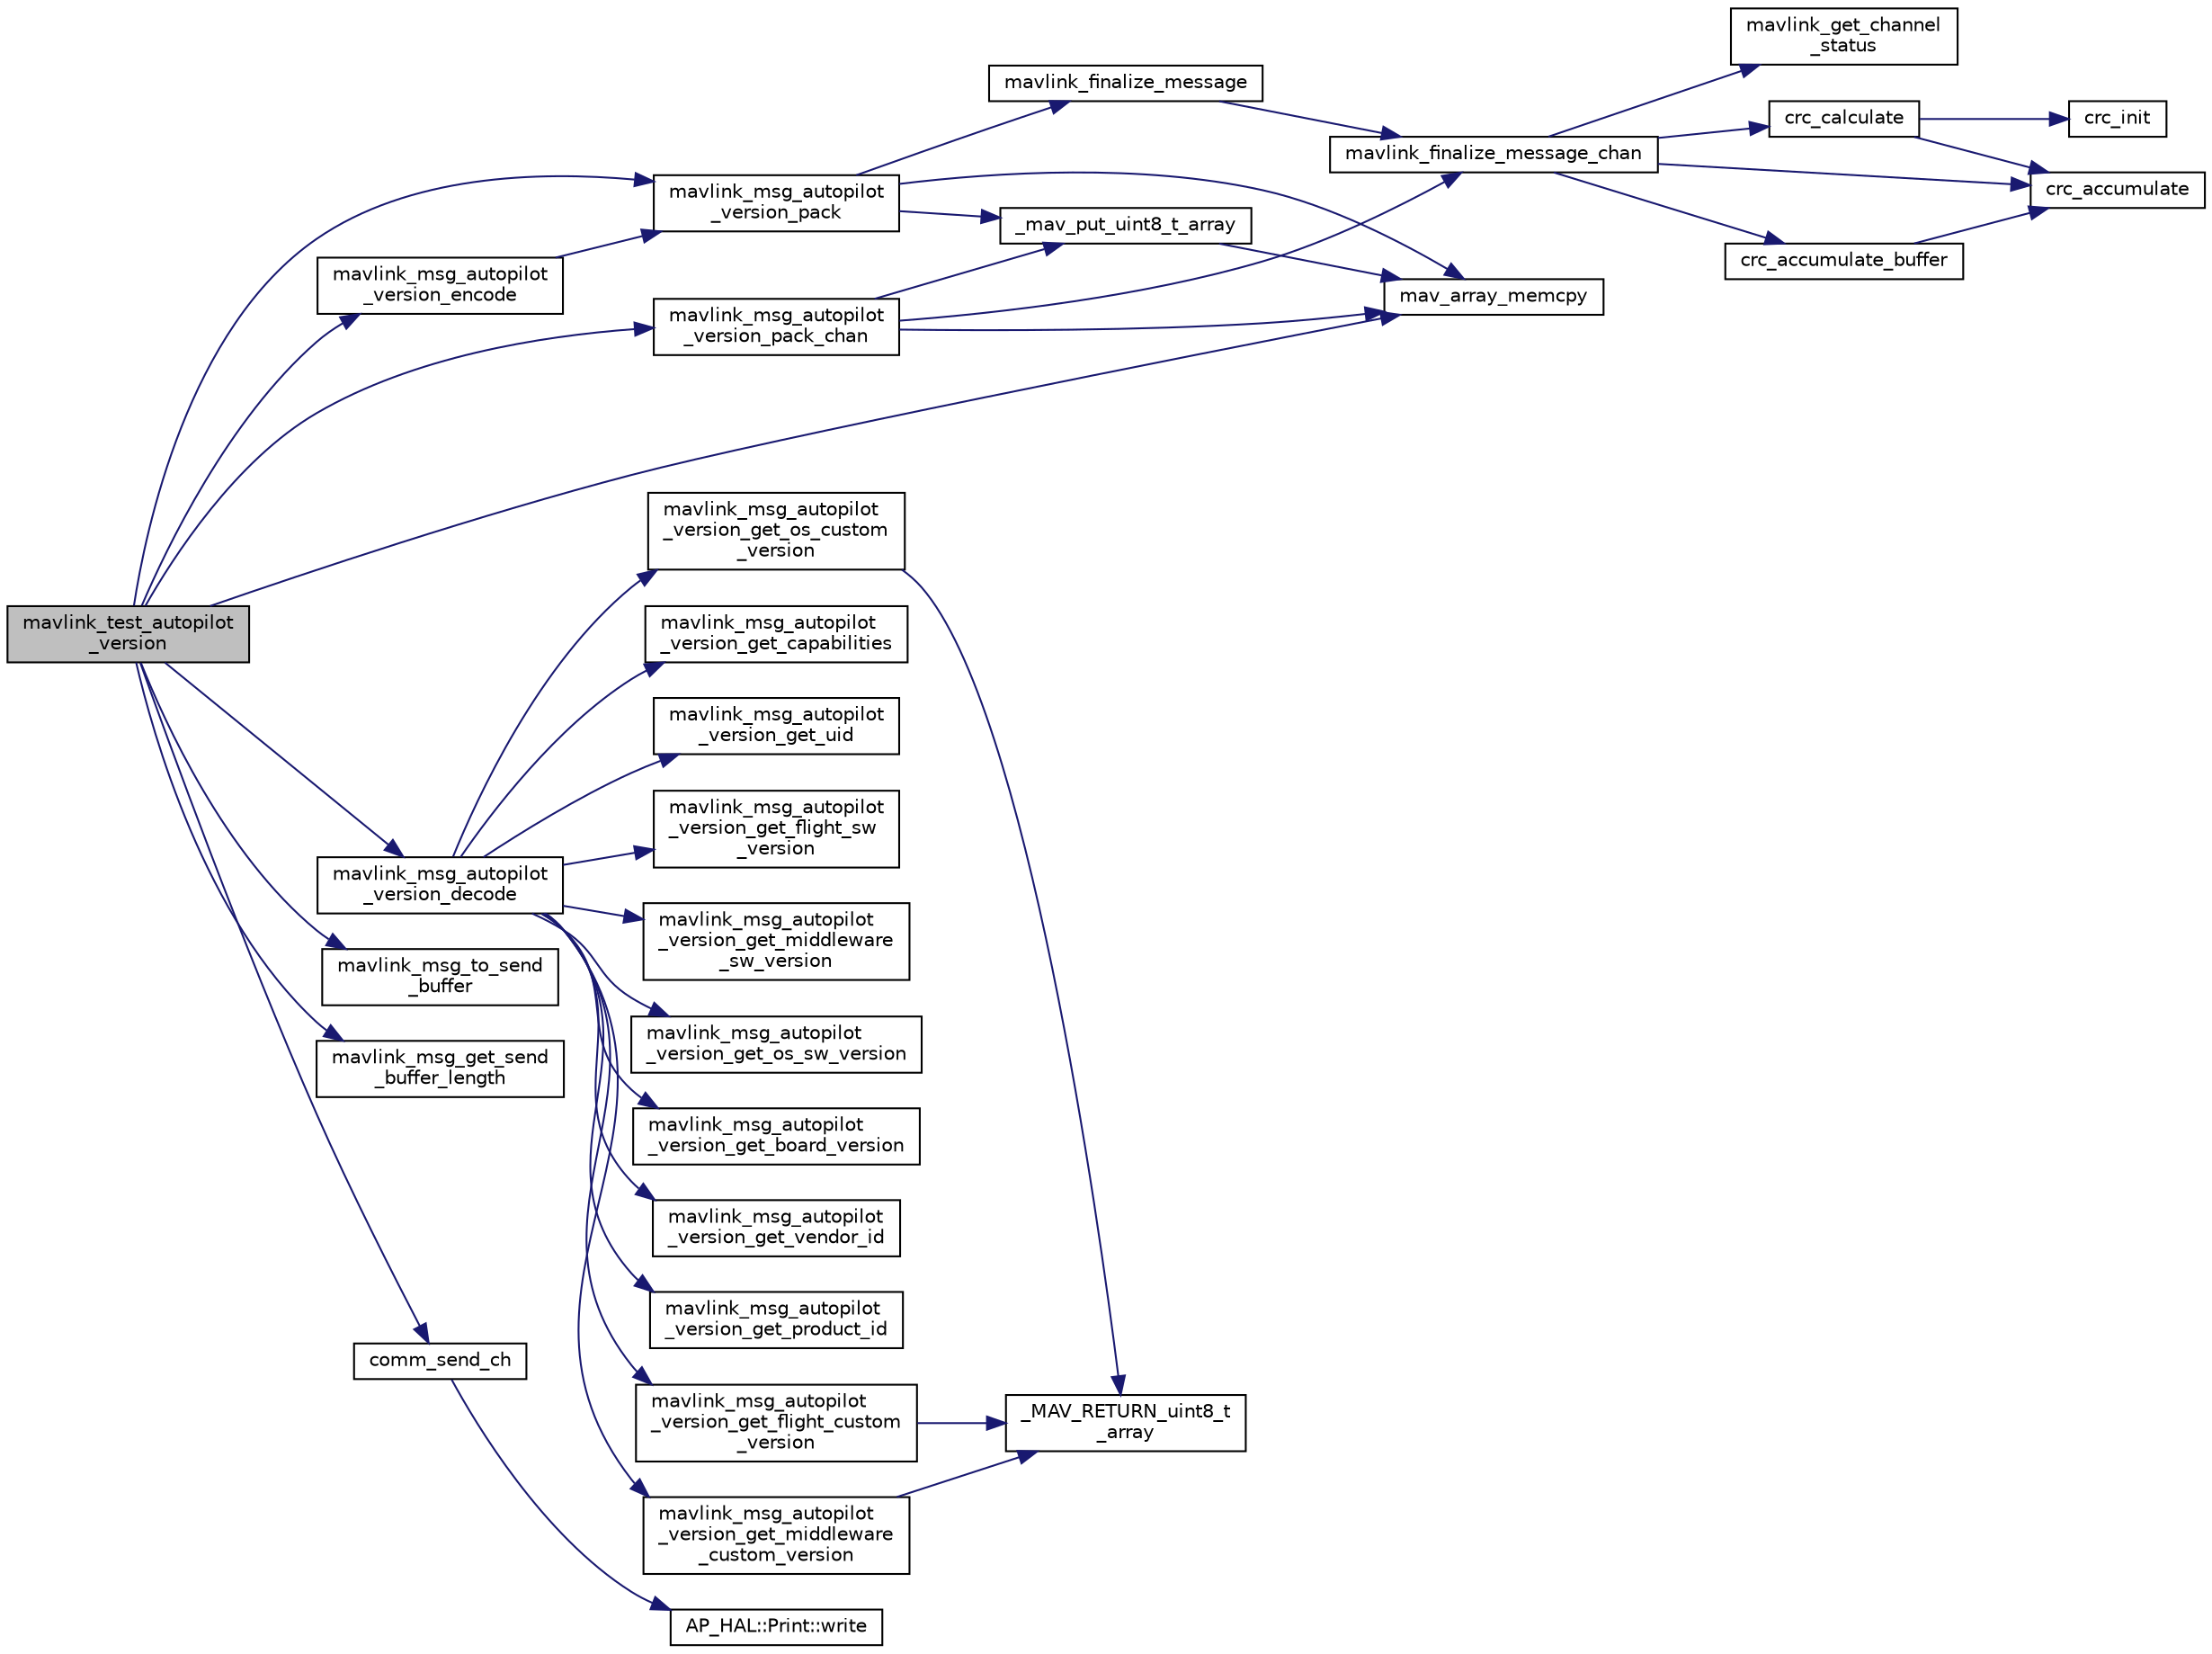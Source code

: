 digraph "mavlink_test_autopilot_version"
{
 // INTERACTIVE_SVG=YES
  edge [fontname="Helvetica",fontsize="10",labelfontname="Helvetica",labelfontsize="10"];
  node [fontname="Helvetica",fontsize="10",shape=record];
  rankdir="LR";
  Node1 [label="mavlink_test_autopilot\l_version",height=0.2,width=0.4,color="black", fillcolor="grey75", style="filled", fontcolor="black"];
  Node1 -> Node2 [color="midnightblue",fontsize="10",style="solid",fontname="Helvetica"];
  Node2 [label="mav_array_memcpy",height=0.2,width=0.4,color="black", fillcolor="white", style="filled",URL="$protocol_8h.html#a4486c3d5854cac1cb6a0fb1cc5ba570c"];
  Node1 -> Node3 [color="midnightblue",fontsize="10",style="solid",fontname="Helvetica"];
  Node3 [label="mavlink_msg_autopilot\l_version_encode",height=0.2,width=0.4,color="black", fillcolor="white", style="filled",URL="$mavlink__msg__autopilot__version_8h.html#a8139b0bba20d763bca7037106cbd0401",tooltip="Encode a autopilot_version struct. "];
  Node3 -> Node4 [color="midnightblue",fontsize="10",style="solid",fontname="Helvetica"];
  Node4 [label="mavlink_msg_autopilot\l_version_pack",height=0.2,width=0.4,color="black", fillcolor="white", style="filled",URL="$mavlink__msg__autopilot__version_8h.html#af5f2e9138f624106dbf013fbc68886fb",tooltip="Pack a autopilot_version message. "];
  Node4 -> Node5 [color="midnightblue",fontsize="10",style="solid",fontname="Helvetica"];
  Node5 [label="_mav_put_uint8_t_array",height=0.2,width=0.4,color="black", fillcolor="white", style="filled",URL="$protocol_8h.html#a78cf8b010c1768f8be4b9caa34aba0dc"];
  Node5 -> Node2 [color="midnightblue",fontsize="10",style="solid",fontname="Helvetica"];
  Node4 -> Node2 [color="midnightblue",fontsize="10",style="solid",fontname="Helvetica"];
  Node4 -> Node6 [color="midnightblue",fontsize="10",style="solid",fontname="Helvetica"];
  Node6 [label="mavlink_finalize_message",height=0.2,width=0.4,color="black", fillcolor="white", style="filled",URL="$mavlink__helpers_8h.html#af3bea083c5ec83f5b6570b2bd4a817d0",tooltip="Finalize a MAVLink message with MAVLINK_COMM_0 as default channel. "];
  Node6 -> Node7 [color="midnightblue",fontsize="10",style="solid",fontname="Helvetica"];
  Node7 [label="mavlink_finalize_message_chan",height=0.2,width=0.4,color="black", fillcolor="white", style="filled",URL="$mavlink__helpers_8h.html#aa66131138fc02101dcc73b4b556ab422",tooltip="Finalize a MAVLink message with channel assignment. "];
  Node7 -> Node8 [color="midnightblue",fontsize="10",style="solid",fontname="Helvetica"];
  Node8 [label="mavlink_get_channel\l_status",height=0.2,width=0.4,color="black", fillcolor="white", style="filled",URL="$mavlink__helpers_8h.html#ac006d308067f48514ca5c0cf0b046c28"];
  Node7 -> Node9 [color="midnightblue",fontsize="10",style="solid",fontname="Helvetica"];
  Node9 [label="crc_calculate",height=0.2,width=0.4,color="black", fillcolor="white", style="filled",URL="$checksum_8h.html#ab4264eb7b9e22aabb5cc3191bce35f4c",tooltip="Calculates the X.25 checksum on a byte buffer. "];
  Node9 -> Node10 [color="midnightblue",fontsize="10",style="solid",fontname="Helvetica"];
  Node10 [label="crc_init",height=0.2,width=0.4,color="black", fillcolor="white", style="filled",URL="$checksum_8h.html#aee738f6e20d31b027afdd966c79befae",tooltip="Initiliaze the buffer for the X.25 CRC. "];
  Node9 -> Node11 [color="midnightblue",fontsize="10",style="solid",fontname="Helvetica"];
  Node11 [label="crc_accumulate",height=0.2,width=0.4,color="black", fillcolor="white", style="filled",URL="$checksum_8h.html#ade2bbc31cd3b5b6d839556f56de61957",tooltip="Accumulate the X.25 CRC by adding one char at a time. "];
  Node7 -> Node12 [color="midnightblue",fontsize="10",style="solid",fontname="Helvetica"];
  Node12 [label="crc_accumulate_buffer",height=0.2,width=0.4,color="black", fillcolor="white", style="filled",URL="$checksum_8h.html#abcbaa800e8fcbcdf9bb48168657fbefd",tooltip="Accumulate the X.25 CRC by adding an array of bytes. "];
  Node12 -> Node11 [color="midnightblue",fontsize="10",style="solid",fontname="Helvetica"];
  Node7 -> Node11 [color="midnightblue",fontsize="10",style="solid",fontname="Helvetica"];
  Node1 -> Node13 [color="midnightblue",fontsize="10",style="solid",fontname="Helvetica"];
  Node13 [label="mavlink_msg_autopilot\l_version_decode",height=0.2,width=0.4,color="black", fillcolor="white", style="filled",URL="$mavlink__msg__autopilot__version_8h.html#a5566f94ae82d1a5152304d295f9bace8",tooltip="Decode a autopilot_version message into a struct. "];
  Node13 -> Node14 [color="midnightblue",fontsize="10",style="solid",fontname="Helvetica"];
  Node14 [label="mavlink_msg_autopilot\l_version_get_capabilities",height=0.2,width=0.4,color="black", fillcolor="white", style="filled",URL="$mavlink__msg__autopilot__version_8h.html#a632934b066f13f00e441532105358e97",tooltip="Send a autopilot_version message. "];
  Node13 -> Node15 [color="midnightblue",fontsize="10",style="solid",fontname="Helvetica"];
  Node15 [label="mavlink_msg_autopilot\l_version_get_uid",height=0.2,width=0.4,color="black", fillcolor="white", style="filled",URL="$mavlink__msg__autopilot__version_8h.html#a735f663a9c854a2473b3efbb6471fa98",tooltip="Get field uid from autopilot_version message. "];
  Node13 -> Node16 [color="midnightblue",fontsize="10",style="solid",fontname="Helvetica"];
  Node16 [label="mavlink_msg_autopilot\l_version_get_flight_sw\l_version",height=0.2,width=0.4,color="black", fillcolor="white", style="filled",URL="$mavlink__msg__autopilot__version_8h.html#a8b115f2604dff23c2f06dac97224c5b9",tooltip="Get field flight_sw_version from autopilot_version message. "];
  Node13 -> Node17 [color="midnightblue",fontsize="10",style="solid",fontname="Helvetica"];
  Node17 [label="mavlink_msg_autopilot\l_version_get_middleware\l_sw_version",height=0.2,width=0.4,color="black", fillcolor="white", style="filled",URL="$mavlink__msg__autopilot__version_8h.html#a9380badad2530ec5326ba4b3e5e43f98",tooltip="Get field middleware_sw_version from autopilot_version message. "];
  Node13 -> Node18 [color="midnightblue",fontsize="10",style="solid",fontname="Helvetica"];
  Node18 [label="mavlink_msg_autopilot\l_version_get_os_sw_version",height=0.2,width=0.4,color="black", fillcolor="white", style="filled",URL="$mavlink__msg__autopilot__version_8h.html#a74ea8901d6ed16c8700930891779da26",tooltip="Get field os_sw_version from autopilot_version message. "];
  Node13 -> Node19 [color="midnightblue",fontsize="10",style="solid",fontname="Helvetica"];
  Node19 [label="mavlink_msg_autopilot\l_version_get_board_version",height=0.2,width=0.4,color="black", fillcolor="white", style="filled",URL="$mavlink__msg__autopilot__version_8h.html#ad92834754ad8bac5c6ed179cd85cb808",tooltip="Get field board_version from autopilot_version message. "];
  Node13 -> Node20 [color="midnightblue",fontsize="10",style="solid",fontname="Helvetica"];
  Node20 [label="mavlink_msg_autopilot\l_version_get_vendor_id",height=0.2,width=0.4,color="black", fillcolor="white", style="filled",URL="$mavlink__msg__autopilot__version_8h.html#a5ab0b270bbe45cbbbc2ca45d8cff7b5a",tooltip="Get field vendor_id from autopilot_version message. "];
  Node13 -> Node21 [color="midnightblue",fontsize="10",style="solid",fontname="Helvetica"];
  Node21 [label="mavlink_msg_autopilot\l_version_get_product_id",height=0.2,width=0.4,color="black", fillcolor="white", style="filled",URL="$mavlink__msg__autopilot__version_8h.html#a81469a6a66e527c6b139df79da6e4200",tooltip="Get field product_id from autopilot_version message. "];
  Node13 -> Node22 [color="midnightblue",fontsize="10",style="solid",fontname="Helvetica"];
  Node22 [label="mavlink_msg_autopilot\l_version_get_flight_custom\l_version",height=0.2,width=0.4,color="black", fillcolor="white", style="filled",URL="$mavlink__msg__autopilot__version_8h.html#ab07d8bb76fbec78840b1c4d9ac0594a6",tooltip="Get field flight_custom_version from autopilot_version message. "];
  Node22 -> Node23 [color="midnightblue",fontsize="10",style="solid",fontname="Helvetica"];
  Node23 [label="_MAV_RETURN_uint8_t\l_array",height=0.2,width=0.4,color="black", fillcolor="white", style="filled",URL="$protocol_8h.html#a0577ed5da38b4eed5472e27dc94026c3"];
  Node13 -> Node24 [color="midnightblue",fontsize="10",style="solid",fontname="Helvetica"];
  Node24 [label="mavlink_msg_autopilot\l_version_get_middleware\l_custom_version",height=0.2,width=0.4,color="black", fillcolor="white", style="filled",URL="$mavlink__msg__autopilot__version_8h.html#aaba17edf31e535fb2580f491839bbab0",tooltip="Get field middleware_custom_version from autopilot_version message. "];
  Node24 -> Node23 [color="midnightblue",fontsize="10",style="solid",fontname="Helvetica"];
  Node13 -> Node25 [color="midnightblue",fontsize="10",style="solid",fontname="Helvetica"];
  Node25 [label="mavlink_msg_autopilot\l_version_get_os_custom\l_version",height=0.2,width=0.4,color="black", fillcolor="white", style="filled",URL="$mavlink__msg__autopilot__version_8h.html#a8c3f58a93a7f7a20999a753aff7803f5",tooltip="Get field os_custom_version from autopilot_version message. "];
  Node25 -> Node23 [color="midnightblue",fontsize="10",style="solid",fontname="Helvetica"];
  Node1 -> Node4 [color="midnightblue",fontsize="10",style="solid",fontname="Helvetica"];
  Node1 -> Node26 [color="midnightblue",fontsize="10",style="solid",fontname="Helvetica"];
  Node26 [label="mavlink_msg_autopilot\l_version_pack_chan",height=0.2,width=0.4,color="black", fillcolor="white", style="filled",URL="$mavlink__msg__autopilot__version_8h.html#a9a04835a7cce2bcb44c96244b0362898",tooltip="Pack a autopilot_version message on a channel. "];
  Node26 -> Node5 [color="midnightblue",fontsize="10",style="solid",fontname="Helvetica"];
  Node26 -> Node2 [color="midnightblue",fontsize="10",style="solid",fontname="Helvetica"];
  Node26 -> Node7 [color="midnightblue",fontsize="10",style="solid",fontname="Helvetica"];
  Node1 -> Node27 [color="midnightblue",fontsize="10",style="solid",fontname="Helvetica"];
  Node27 [label="mavlink_msg_to_send\l_buffer",height=0.2,width=0.4,color="black", fillcolor="white", style="filled",URL="$mavlink__helpers_8h.html#afea0a9befa84822fd62c2899ea0d849e",tooltip="Pack a message to send it over a serial byte stream. "];
  Node1 -> Node28 [color="midnightblue",fontsize="10",style="solid",fontname="Helvetica"];
  Node28 [label="mavlink_msg_get_send\l_buffer_length",height=0.2,width=0.4,color="black", fillcolor="white", style="filled",URL="$protocol_8h.html#aa86c08f27aabb7a2e12a67f189f590c8",tooltip="Get the required buffer size for this message. "];
  Node1 -> Node29 [color="midnightblue",fontsize="10",style="solid",fontname="Helvetica"];
  Node29 [label="comm_send_ch",height=0.2,width=0.4,color="black", fillcolor="white", style="filled",URL="$GCS__MAVLink_8h.html#ab753873a1ee10adedd0ce246311468f8"];
  Node29 -> Node30 [color="midnightblue",fontsize="10",style="solid",fontname="Helvetica"];
  Node30 [label="AP_HAL::Print::write",height=0.2,width=0.4,color="black", fillcolor="white", style="filled",URL="$classAP__HAL_1_1Print.html#acc65391952a43334f8f5c9bef341f501"];
}
